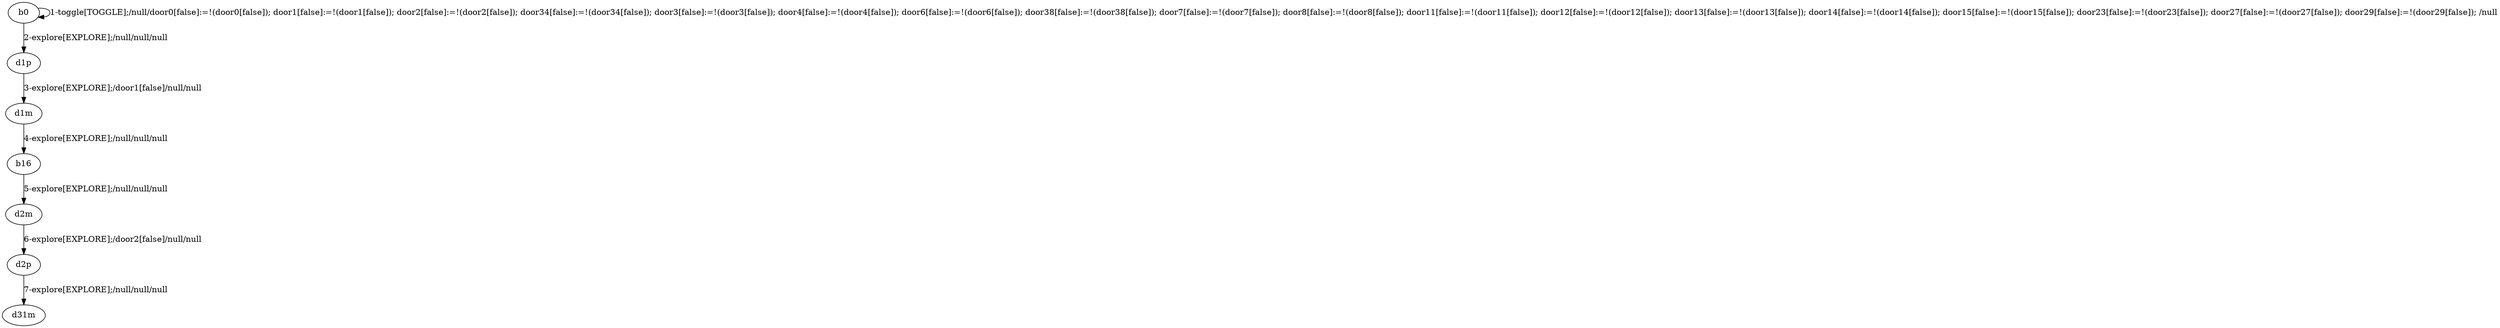 # Total number of goals covered by this test: 2
# b16 --> d2m
# d1m --> b16

digraph g {
"b0" -> "b0" [label = "1-toggle[TOGGLE];/null/door0[false]:=!(door0[false]); door1[false]:=!(door1[false]); door2[false]:=!(door2[false]); door34[false]:=!(door34[false]); door3[false]:=!(door3[false]); door4[false]:=!(door4[false]); door6[false]:=!(door6[false]); door38[false]:=!(door38[false]); door7[false]:=!(door7[false]); door8[false]:=!(door8[false]); door11[false]:=!(door11[false]); door12[false]:=!(door12[false]); door13[false]:=!(door13[false]); door14[false]:=!(door14[false]); door15[false]:=!(door15[false]); door23[false]:=!(door23[false]); door27[false]:=!(door27[false]); door29[false]:=!(door29[false]); /null"];
"b0" -> "d1p" [label = "2-explore[EXPLORE];/null/null/null"];
"d1p" -> "d1m" [label = "3-explore[EXPLORE];/door1[false]/null/null"];
"d1m" -> "b16" [label = "4-explore[EXPLORE];/null/null/null"];
"b16" -> "d2m" [label = "5-explore[EXPLORE];/null/null/null"];
"d2m" -> "d2p" [label = "6-explore[EXPLORE];/door2[false]/null/null"];
"d2p" -> "d31m" [label = "7-explore[EXPLORE];/null/null/null"];
}